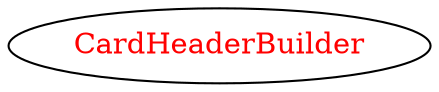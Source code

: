 digraph dependencyGraph {
 concentrate=true;
 ranksep="2.0";
 rankdir="LR"; 
 splines="ortho";
"CardHeaderBuilder" [fontcolor="red"];
}
